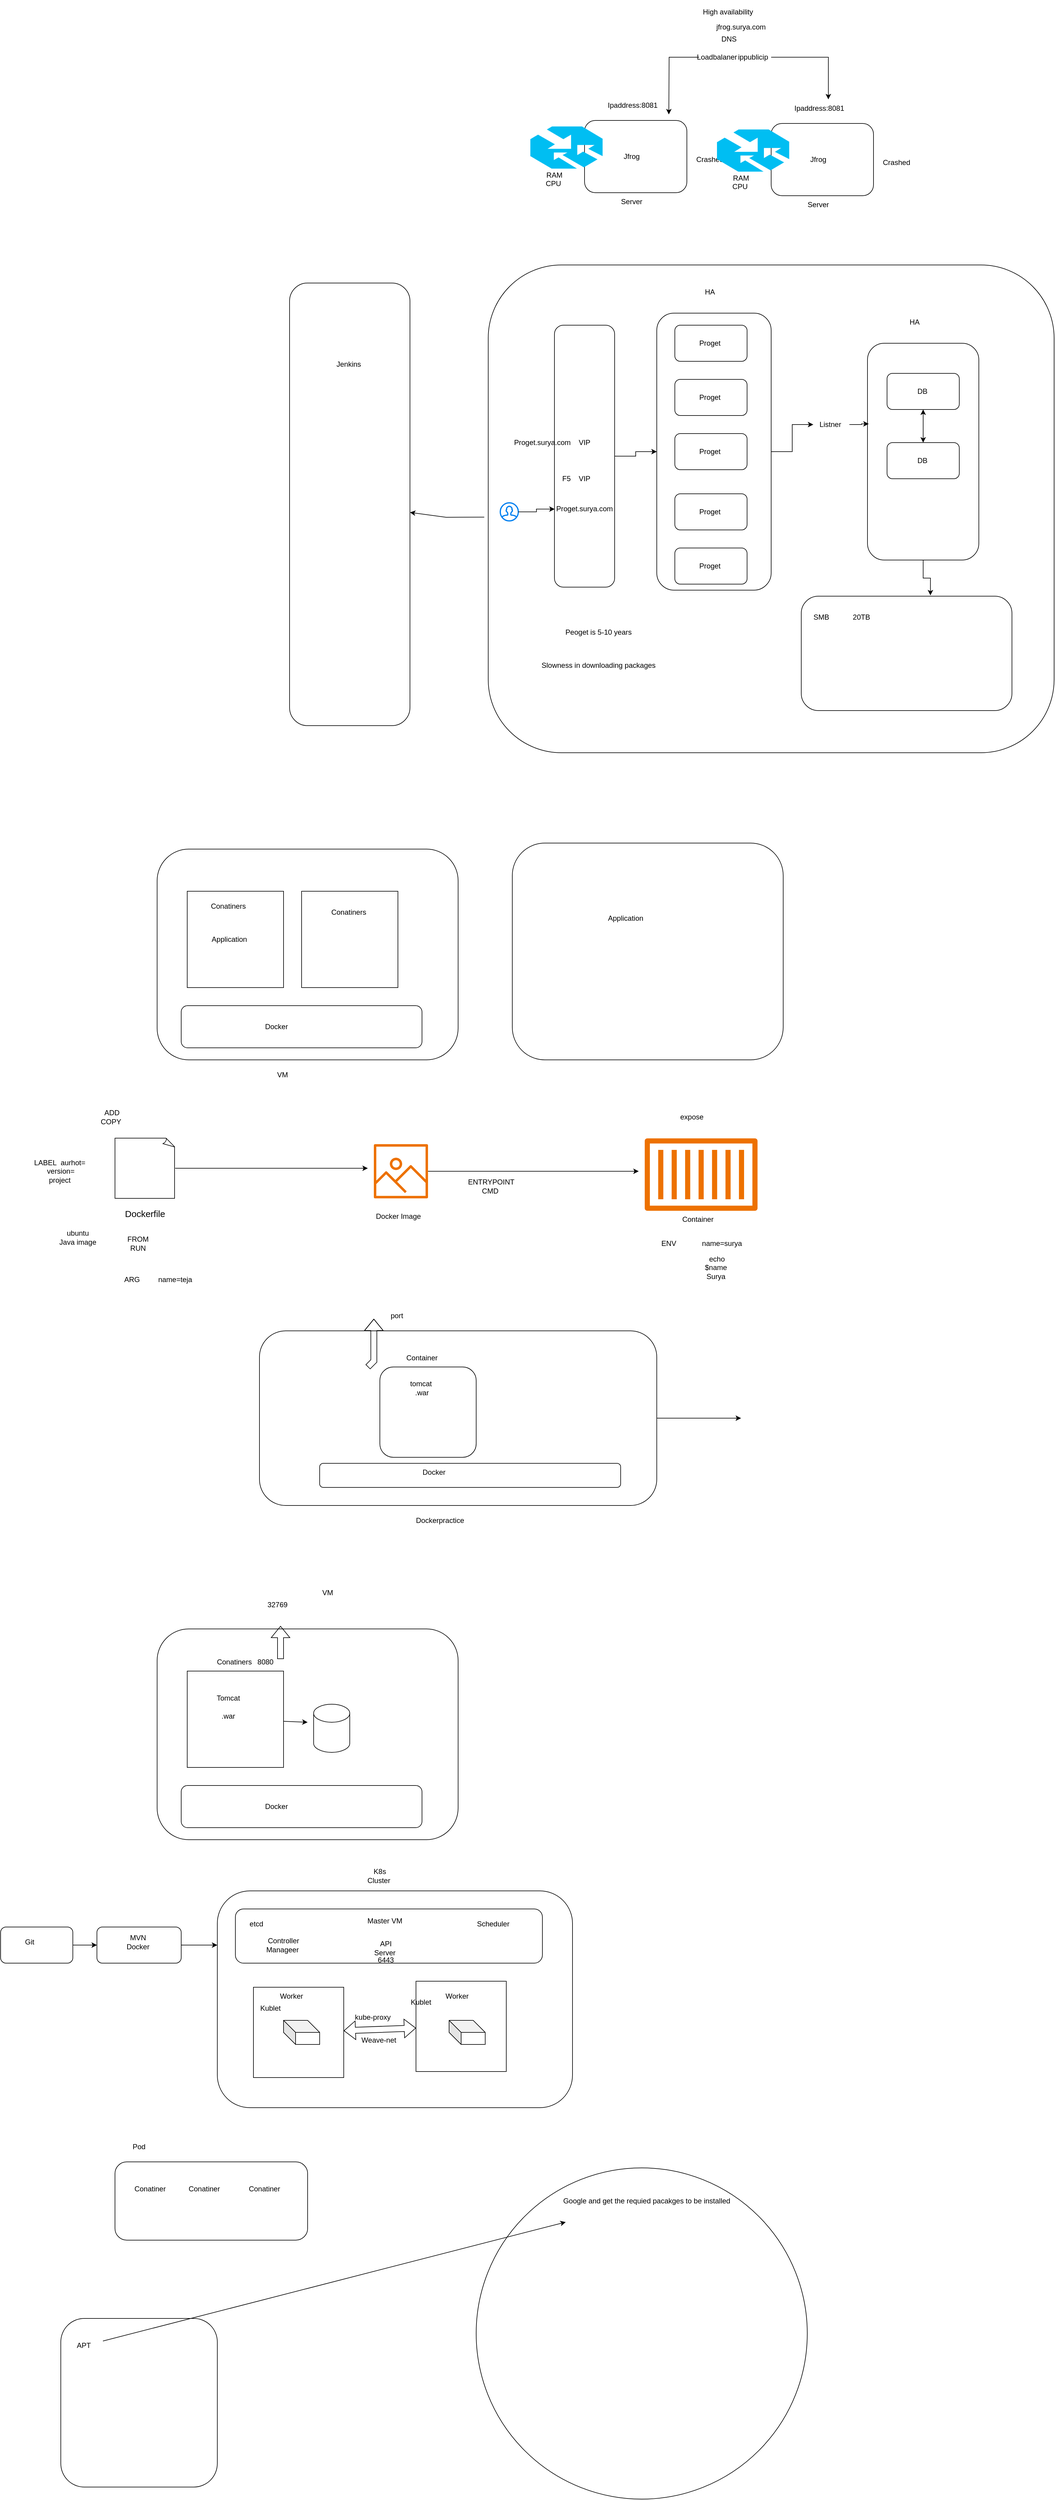 <mxfile version="24.5.2" type="device">
  <diagram name="Page-1" id="_yAdGxOI9ZKn5OwpSb9d">
    <mxGraphModel dx="2284" dy="900" grid="1" gridSize="10" guides="1" tooltips="1" connect="1" arrows="1" fold="1" page="1" pageScale="1" pageWidth="850" pageHeight="1100" math="0" shadow="0">
      <root>
        <mxCell id="0" />
        <mxCell id="1" parent="0" />
        <mxCell id="o8cPld0QiGwnag17MH1Z-75" value="" style="rounded=1;whiteSpace=wrap;html=1;" parent="1" vertex="1">
          <mxGeometry x="-10" y="450" width="940" height="810" as="geometry" />
        </mxCell>
        <mxCell id="o8cPld0QiGwnag17MH1Z-58" value="" style="rounded=1;whiteSpace=wrap;html=1;" parent="1" vertex="1">
          <mxGeometry x="620" y="580" width="185" height="360" as="geometry" />
        </mxCell>
        <mxCell id="o8cPld0QiGwnag17MH1Z-65" style="edgeStyle=orthogonalEdgeStyle;rounded=0;orthogonalLoop=1;jettySize=auto;html=1;" parent="1" source="o8cPld0QiGwnag17MH1Z-54" target="o8cPld0QiGwnag17MH1Z-64" edge="1">
          <mxGeometry relative="1" as="geometry" />
        </mxCell>
        <mxCell id="o8cPld0QiGwnag17MH1Z-54" value="" style="rounded=1;whiteSpace=wrap;html=1;" parent="1" vertex="1">
          <mxGeometry x="270" y="530" width="190" height="460" as="geometry" />
        </mxCell>
        <mxCell id="o8cPld0QiGwnag17MH1Z-1" value="" style="rounded=1;whiteSpace=wrap;html=1;" parent="1" vertex="1">
          <mxGeometry x="150" y="210" width="170" height="120" as="geometry" />
        </mxCell>
        <mxCell id="o8cPld0QiGwnag17MH1Z-2" value="Server&amp;nbsp;" style="text;html=1;align=center;verticalAlign=middle;whiteSpace=wrap;rounded=0;" parent="1" vertex="1">
          <mxGeometry x="200" y="330" width="60" height="30" as="geometry" />
        </mxCell>
        <mxCell id="o8cPld0QiGwnag17MH1Z-3" value="Jfrog&amp;nbsp;" style="text;html=1;align=center;verticalAlign=middle;whiteSpace=wrap;rounded=0;" parent="1" vertex="1">
          <mxGeometry x="200" y="265" width="60" height="10" as="geometry" />
        </mxCell>
        <mxCell id="o8cPld0QiGwnag17MH1Z-4" value="Ipaddress:8081" style="text;html=1;align=center;verticalAlign=middle;whiteSpace=wrap;rounded=0;" parent="1" vertex="1">
          <mxGeometry x="200" y="170" width="60" height="30" as="geometry" />
        </mxCell>
        <mxCell id="o8cPld0QiGwnag17MH1Z-7" value="" style="verticalLabelPosition=bottom;html=1;verticalAlign=top;align=center;strokeColor=none;fillColor=#00BEF2;shape=mxgraph.azure.traffic_manager;pointerEvents=1;" parent="1" vertex="1">
          <mxGeometry x="60" y="220" width="120" height="70" as="geometry" />
        </mxCell>
        <mxCell id="o8cPld0QiGwnag17MH1Z-9" value="RAM&lt;br&gt;CPU&amp;nbsp;&lt;div&gt;&lt;br/&gt;&lt;/div&gt;" style="text;html=1;align=center;verticalAlign=middle;whiteSpace=wrap;rounded=0;" parent="1" vertex="1">
          <mxGeometry x="70" y="300" width="60" height="30" as="geometry" />
        </mxCell>
        <mxCell id="o8cPld0QiGwnag17MH1Z-10" value="Crashed&amp;nbsp;" style="text;html=1;align=center;verticalAlign=middle;whiteSpace=wrap;rounded=0;" parent="1" vertex="1">
          <mxGeometry x="330" y="260" width="60" height="30" as="geometry" />
        </mxCell>
        <mxCell id="o8cPld0QiGwnag17MH1Z-11" value="High availability&amp;nbsp;" style="text;html=1;align=center;verticalAlign=middle;whiteSpace=wrap;rounded=0;" parent="1" vertex="1">
          <mxGeometry x="290" y="10" width="200" height="40" as="geometry" />
        </mxCell>
        <mxCell id="o8cPld0QiGwnag17MH1Z-12" value="" style="rounded=1;whiteSpace=wrap;html=1;" parent="1" vertex="1">
          <mxGeometry x="460" y="215" width="170" height="120" as="geometry" />
        </mxCell>
        <mxCell id="o8cPld0QiGwnag17MH1Z-13" value="Server&amp;nbsp;" style="text;html=1;align=center;verticalAlign=middle;whiteSpace=wrap;rounded=0;" parent="1" vertex="1">
          <mxGeometry x="510" y="335" width="60" height="30" as="geometry" />
        </mxCell>
        <mxCell id="o8cPld0QiGwnag17MH1Z-14" value="Jfrog&amp;nbsp;" style="text;html=1;align=center;verticalAlign=middle;whiteSpace=wrap;rounded=0;" parent="1" vertex="1">
          <mxGeometry x="510" y="270" width="60" height="10" as="geometry" />
        </mxCell>
        <mxCell id="o8cPld0QiGwnag17MH1Z-15" value="Ipaddress:8081" style="text;html=1;align=center;verticalAlign=middle;whiteSpace=wrap;rounded=0;" parent="1" vertex="1">
          <mxGeometry x="510" y="175" width="60" height="30" as="geometry" />
        </mxCell>
        <mxCell id="o8cPld0QiGwnag17MH1Z-16" value="" style="verticalLabelPosition=bottom;html=1;verticalAlign=top;align=center;strokeColor=none;fillColor=#00BEF2;shape=mxgraph.azure.traffic_manager;pointerEvents=1;" parent="1" vertex="1">
          <mxGeometry x="370" y="225" width="120" height="70" as="geometry" />
        </mxCell>
        <mxCell id="o8cPld0QiGwnag17MH1Z-17" value="RAM&lt;br&gt;CPU&amp;nbsp;&lt;div&gt;&lt;br/&gt;&lt;/div&gt;" style="text;html=1;align=center;verticalAlign=middle;whiteSpace=wrap;rounded=0;" parent="1" vertex="1">
          <mxGeometry x="380" y="305" width="60" height="30" as="geometry" />
        </mxCell>
        <mxCell id="o8cPld0QiGwnag17MH1Z-18" value="Crashed&amp;nbsp;" style="text;html=1;align=center;verticalAlign=middle;whiteSpace=wrap;rounded=0;" parent="1" vertex="1">
          <mxGeometry x="640" y="265" width="60" height="30" as="geometry" />
        </mxCell>
        <mxCell id="o8cPld0QiGwnag17MH1Z-28" style="edgeStyle=orthogonalEdgeStyle;rounded=0;orthogonalLoop=1;jettySize=auto;html=1;" parent="1" source="o8cPld0QiGwnag17MH1Z-26" edge="1">
          <mxGeometry relative="1" as="geometry">
            <mxPoint x="290" y="200" as="targetPoint" />
          </mxGeometry>
        </mxCell>
        <mxCell id="o8cPld0QiGwnag17MH1Z-26" value="Loadbalaner" style="text;html=1;align=center;verticalAlign=middle;whiteSpace=wrap;rounded=0;" parent="1" vertex="1">
          <mxGeometry x="340" y="90" width="60" height="30" as="geometry" />
        </mxCell>
        <mxCell id="o8cPld0QiGwnag17MH1Z-29" style="edgeStyle=orthogonalEdgeStyle;rounded=0;orthogonalLoop=1;jettySize=auto;html=1;entryX=0.75;entryY=0;entryDx=0;entryDy=0;" parent="1" source="o8cPld0QiGwnag17MH1Z-27" target="o8cPld0QiGwnag17MH1Z-15" edge="1">
          <mxGeometry relative="1" as="geometry" />
        </mxCell>
        <mxCell id="o8cPld0QiGwnag17MH1Z-27" value="ippublicip" style="text;html=1;align=center;verticalAlign=middle;whiteSpace=wrap;rounded=0;" parent="1" vertex="1">
          <mxGeometry x="400" y="90" width="60" height="30" as="geometry" />
        </mxCell>
        <mxCell id="o8cPld0QiGwnag17MH1Z-31" value="DNS" style="text;html=1;align=center;verticalAlign=middle;whiteSpace=wrap;rounded=0;" parent="1" vertex="1">
          <mxGeometry x="360" y="60" width="60" height="30" as="geometry" />
        </mxCell>
        <mxCell id="o8cPld0QiGwnag17MH1Z-32" value="jfrog.surya.com" style="text;html=1;align=center;verticalAlign=middle;whiteSpace=wrap;rounded=0;" parent="1" vertex="1">
          <mxGeometry x="380" y="40" width="60" height="30" as="geometry" />
        </mxCell>
        <mxCell id="o8cPld0QiGwnag17MH1Z-33" value="" style="rounded=1;whiteSpace=wrap;html=1;" parent="1" vertex="1">
          <mxGeometry x="300" y="550" width="120" height="60" as="geometry" />
        </mxCell>
        <mxCell id="o8cPld0QiGwnag17MH1Z-34" value="Proget&amp;nbsp;" style="text;html=1;align=center;verticalAlign=middle;whiteSpace=wrap;rounded=0;" parent="1" vertex="1">
          <mxGeometry x="330" y="565" width="60" height="30" as="geometry" />
        </mxCell>
        <mxCell id="o8cPld0QiGwnag17MH1Z-35" value="" style="rounded=1;whiteSpace=wrap;html=1;" parent="1" vertex="1">
          <mxGeometry x="652.5" y="745" width="120" height="60" as="geometry" />
        </mxCell>
        <mxCell id="o8cPld0QiGwnag17MH1Z-36" value="DB&amp;nbsp;" style="text;html=1;align=center;verticalAlign=middle;whiteSpace=wrap;rounded=0;" parent="1" vertex="1">
          <mxGeometry x="682.5" y="760" width="60" height="30" as="geometry" />
        </mxCell>
        <mxCell id="o8cPld0QiGwnag17MH1Z-37" value="" style="rounded=1;whiteSpace=wrap;html=1;" parent="1" vertex="1">
          <mxGeometry x="300" y="640" width="120" height="60" as="geometry" />
        </mxCell>
        <mxCell id="o8cPld0QiGwnag17MH1Z-38" value="Proget&amp;nbsp;" style="text;html=1;align=center;verticalAlign=middle;whiteSpace=wrap;rounded=0;" parent="1" vertex="1">
          <mxGeometry x="330" y="655" width="60" height="30" as="geometry" />
        </mxCell>
        <mxCell id="o8cPld0QiGwnag17MH1Z-39" value="" style="rounded=1;whiteSpace=wrap;html=1;" parent="1" vertex="1">
          <mxGeometry x="300" y="730" width="120" height="60" as="geometry" />
        </mxCell>
        <mxCell id="o8cPld0QiGwnag17MH1Z-40" value="Proget&amp;nbsp;" style="text;html=1;align=center;verticalAlign=middle;whiteSpace=wrap;rounded=0;" parent="1" vertex="1">
          <mxGeometry x="330" y="745" width="60" height="30" as="geometry" />
        </mxCell>
        <mxCell id="o8cPld0QiGwnag17MH1Z-41" value="" style="rounded=1;whiteSpace=wrap;html=1;" parent="1" vertex="1">
          <mxGeometry x="300" y="830" width="120" height="60" as="geometry" />
        </mxCell>
        <mxCell id="o8cPld0QiGwnag17MH1Z-42" value="Proget&amp;nbsp;" style="text;html=1;align=center;verticalAlign=middle;whiteSpace=wrap;rounded=0;" parent="1" vertex="1">
          <mxGeometry x="330" y="845" width="60" height="30" as="geometry" />
        </mxCell>
        <mxCell id="o8cPld0QiGwnag17MH1Z-43" value="" style="rounded=1;whiteSpace=wrap;html=1;" parent="1" vertex="1">
          <mxGeometry x="300" y="920" width="120" height="60" as="geometry" />
        </mxCell>
        <mxCell id="o8cPld0QiGwnag17MH1Z-44" value="Proget&amp;nbsp;" style="text;html=1;align=center;verticalAlign=middle;whiteSpace=wrap;rounded=0;" parent="1" vertex="1">
          <mxGeometry x="330" y="935" width="60" height="30" as="geometry" />
        </mxCell>
        <mxCell id="o8cPld0QiGwnag17MH1Z-55" style="edgeStyle=orthogonalEdgeStyle;rounded=0;orthogonalLoop=1;jettySize=auto;html=1;entryX=0;entryY=0.5;entryDx=0;entryDy=0;" parent="1" source="o8cPld0QiGwnag17MH1Z-46" target="o8cPld0QiGwnag17MH1Z-54" edge="1">
          <mxGeometry relative="1" as="geometry" />
        </mxCell>
        <mxCell id="o8cPld0QiGwnag17MH1Z-46" value="" style="rounded=1;whiteSpace=wrap;html=1;" parent="1" vertex="1">
          <mxGeometry x="100" y="550" width="100" height="435" as="geometry" />
        </mxCell>
        <mxCell id="o8cPld0QiGwnag17MH1Z-47" value="F5" style="text;html=1;align=center;verticalAlign=middle;whiteSpace=wrap;rounded=0;" parent="1" vertex="1">
          <mxGeometry x="90" y="790" width="60" height="30" as="geometry" />
        </mxCell>
        <mxCell id="o8cPld0QiGwnag17MH1Z-48" value="VIP" style="text;html=1;align=center;verticalAlign=middle;whiteSpace=wrap;rounded=0;" parent="1" vertex="1">
          <mxGeometry x="120" y="790" width="60" height="30" as="geometry" />
        </mxCell>
        <mxCell id="o8cPld0QiGwnag17MH1Z-49" value="Proget.surya.com" style="text;html=1;align=center;verticalAlign=middle;whiteSpace=wrap;rounded=0;" parent="1" vertex="1">
          <mxGeometry x="120" y="840" width="60" height="30" as="geometry" />
        </mxCell>
        <mxCell id="o8cPld0QiGwnag17MH1Z-50" value="" style="html=1;verticalLabelPosition=bottom;align=center;labelBackgroundColor=#ffffff;verticalAlign=top;strokeWidth=2;strokeColor=#0080F0;shadow=0;dashed=0;shape=mxgraph.ios7.icons.user;" parent="1" vertex="1">
          <mxGeometry x="10" y="845" width="30" height="30" as="geometry" />
        </mxCell>
        <mxCell id="o8cPld0QiGwnag17MH1Z-51" style="edgeStyle=orthogonalEdgeStyle;rounded=0;orthogonalLoop=1;jettySize=auto;html=1;entryX=0.004;entryY=0.702;entryDx=0;entryDy=0;entryPerimeter=0;" parent="1" source="o8cPld0QiGwnag17MH1Z-50" target="o8cPld0QiGwnag17MH1Z-46" edge="1">
          <mxGeometry relative="1" as="geometry" />
        </mxCell>
        <mxCell id="o8cPld0QiGwnag17MH1Z-57" value="HA&amp;nbsp;" style="text;html=1;align=center;verticalAlign=middle;whiteSpace=wrap;rounded=0;" parent="1" vertex="1">
          <mxGeometry x="330" y="480" width="60" height="30" as="geometry" />
        </mxCell>
        <mxCell id="o8cPld0QiGwnag17MH1Z-61" value="" style="rounded=1;whiteSpace=wrap;html=1;" parent="1" vertex="1">
          <mxGeometry x="652.5" y="630" width="120" height="60" as="geometry" />
        </mxCell>
        <mxCell id="o8cPld0QiGwnag17MH1Z-62" value="DB&amp;nbsp;" style="text;html=1;align=center;verticalAlign=middle;whiteSpace=wrap;rounded=0;" parent="1" vertex="1">
          <mxGeometry x="682.5" y="645" width="60" height="30" as="geometry" />
        </mxCell>
        <mxCell id="o8cPld0QiGwnag17MH1Z-64" value="Listner&amp;nbsp;" style="text;html=1;align=center;verticalAlign=middle;whiteSpace=wrap;rounded=0;" parent="1" vertex="1">
          <mxGeometry x="530" y="700" width="60" height="30" as="geometry" />
        </mxCell>
        <mxCell id="o8cPld0QiGwnag17MH1Z-66" style="edgeStyle=orthogonalEdgeStyle;rounded=0;orthogonalLoop=1;jettySize=auto;html=1;entryX=0.011;entryY=0.372;entryDx=0;entryDy=0;entryPerimeter=0;" parent="1" source="o8cPld0QiGwnag17MH1Z-64" target="o8cPld0QiGwnag17MH1Z-58" edge="1">
          <mxGeometry relative="1" as="geometry" />
        </mxCell>
        <mxCell id="o8cPld0QiGwnag17MH1Z-67" value="" style="endArrow=classic;startArrow=classic;html=1;rounded=0;exitX=0.5;exitY=0;exitDx=0;exitDy=0;" parent="1" source="o8cPld0QiGwnag17MH1Z-35" target="o8cPld0QiGwnag17MH1Z-61" edge="1">
          <mxGeometry width="50" height="50" relative="1" as="geometry">
            <mxPoint x="692.5" y="740" as="sourcePoint" />
            <mxPoint x="742.5" y="690" as="targetPoint" />
          </mxGeometry>
        </mxCell>
        <mxCell id="o8cPld0QiGwnag17MH1Z-68" value="HA&amp;nbsp;" style="text;html=1;align=center;verticalAlign=middle;whiteSpace=wrap;rounded=0;" parent="1" vertex="1">
          <mxGeometry x="670" y="530" width="60" height="30" as="geometry" />
        </mxCell>
        <mxCell id="o8cPld0QiGwnag17MH1Z-69" value="" style="rounded=1;whiteSpace=wrap;html=1;" parent="1" vertex="1">
          <mxGeometry x="510" y="1000" width="350" height="190" as="geometry" />
        </mxCell>
        <mxCell id="o8cPld0QiGwnag17MH1Z-70" value="SMB&amp;nbsp;" style="text;html=1;align=center;verticalAlign=middle;whiteSpace=wrap;rounded=0;" parent="1" vertex="1">
          <mxGeometry x="515" y="1020" width="60" height="30" as="geometry" />
        </mxCell>
        <mxCell id="o8cPld0QiGwnag17MH1Z-71" style="edgeStyle=orthogonalEdgeStyle;rounded=0;orthogonalLoop=1;jettySize=auto;html=1;entryX=0.613;entryY=-0.007;entryDx=0;entryDy=0;entryPerimeter=0;" parent="1" source="o8cPld0QiGwnag17MH1Z-58" target="o8cPld0QiGwnag17MH1Z-69" edge="1">
          <mxGeometry relative="1" as="geometry" />
        </mxCell>
        <mxCell id="o8cPld0QiGwnag17MH1Z-72" value="20TB" style="text;html=1;align=center;verticalAlign=middle;whiteSpace=wrap;rounded=0;" parent="1" vertex="1">
          <mxGeometry x="580" y="1020" width="60" height="30" as="geometry" />
        </mxCell>
        <mxCell id="o8cPld0QiGwnag17MH1Z-73" value="Peoget is 5-10 years&amp;nbsp;" style="text;html=1;align=center;verticalAlign=middle;whiteSpace=wrap;rounded=0;" parent="1" vertex="1">
          <mxGeometry x="30" y="1020" width="290" height="80" as="geometry" />
        </mxCell>
        <mxCell id="o8cPld0QiGwnag17MH1Z-74" value="Slowness in downloading packages&amp;nbsp;" style="text;html=1;align=center;verticalAlign=middle;whiteSpace=wrap;rounded=0;" parent="1" vertex="1">
          <mxGeometry x="40" y="1090" width="270" height="50" as="geometry" />
        </mxCell>
        <mxCell id="o8cPld0QiGwnag17MH1Z-76" value="" style="rounded=1;whiteSpace=wrap;html=1;" parent="1" vertex="1">
          <mxGeometry x="-340" y="480" width="200" height="735" as="geometry" />
        </mxCell>
        <mxCell id="o8cPld0QiGwnag17MH1Z-77" value="Jenkins&amp;nbsp;" style="text;html=1;align=center;verticalAlign=middle;whiteSpace=wrap;rounded=0;" parent="1" vertex="1">
          <mxGeometry x="-270" y="600" width="60" height="30" as="geometry" />
        </mxCell>
        <mxCell id="o8cPld0QiGwnag17MH1Z-78" value="" style="endArrow=classic;html=1;rounded=0;exitX=-0.007;exitY=0.517;exitDx=0;exitDy=0;exitPerimeter=0;" parent="1" source="o8cPld0QiGwnag17MH1Z-75" target="o8cPld0QiGwnag17MH1Z-76" edge="1">
          <mxGeometry width="50" height="50" relative="1" as="geometry">
            <mxPoint x="380" y="890" as="sourcePoint" />
            <mxPoint x="430" y="840" as="targetPoint" />
            <Array as="points">
              <mxPoint x="-80" y="869" />
            </Array>
          </mxGeometry>
        </mxCell>
        <mxCell id="o8cPld0QiGwnag17MH1Z-79" value="VIP" style="text;html=1;align=center;verticalAlign=middle;whiteSpace=wrap;rounded=0;" parent="1" vertex="1">
          <mxGeometry x="120" y="730" width="60" height="30" as="geometry" />
        </mxCell>
        <mxCell id="o8cPld0QiGwnag17MH1Z-80" value="Proget.surya.com" style="text;html=1;align=center;verticalAlign=middle;whiteSpace=wrap;rounded=0;" parent="1" vertex="1">
          <mxGeometry x="50" y="730" width="60" height="30" as="geometry" />
        </mxCell>
        <mxCell id="Mz2o_tIRomysvnrf8cTj-1" value="" style="rounded=1;whiteSpace=wrap;html=1;" parent="1" vertex="1">
          <mxGeometry x="-560" y="1420" width="500" height="350" as="geometry" />
        </mxCell>
        <mxCell id="Mz2o_tIRomysvnrf8cTj-2" value="" style="rounded=1;whiteSpace=wrap;html=1;" parent="1" vertex="1">
          <mxGeometry x="-520" y="1680" width="400" height="70" as="geometry" />
        </mxCell>
        <mxCell id="Mz2o_tIRomysvnrf8cTj-3" value="Docker&amp;nbsp;" style="text;html=1;align=center;verticalAlign=middle;whiteSpace=wrap;rounded=0;" parent="1" vertex="1">
          <mxGeometry x="-390" y="1700" width="60" height="30" as="geometry" />
        </mxCell>
        <mxCell id="Mz2o_tIRomysvnrf8cTj-4" value="VM&amp;nbsp;" style="text;html=1;align=center;verticalAlign=middle;whiteSpace=wrap;rounded=0;" parent="1" vertex="1">
          <mxGeometry x="-380" y="1780" width="60" height="30" as="geometry" />
        </mxCell>
        <mxCell id="Mz2o_tIRomysvnrf8cTj-5" value="" style="whiteSpace=wrap;html=1;aspect=fixed;" parent="1" vertex="1">
          <mxGeometry x="-510" y="1490" width="160" height="160" as="geometry" />
        </mxCell>
        <mxCell id="Mz2o_tIRomysvnrf8cTj-6" value="" style="whiteSpace=wrap;html=1;aspect=fixed;" parent="1" vertex="1">
          <mxGeometry x="-320" y="1490" width="160" height="160" as="geometry" />
        </mxCell>
        <mxCell id="Mz2o_tIRomysvnrf8cTj-7" value="Conatiners&amp;nbsp;" style="text;html=1;align=center;verticalAlign=middle;whiteSpace=wrap;rounded=0;" parent="1" vertex="1">
          <mxGeometry x="-470" y="1500" width="60" height="30" as="geometry" />
        </mxCell>
        <mxCell id="Mz2o_tIRomysvnrf8cTj-8" value="Conatiners&amp;nbsp;" style="text;html=1;align=center;verticalAlign=middle;whiteSpace=wrap;rounded=0;" parent="1" vertex="1">
          <mxGeometry x="-270" y="1510" width="60" height="30" as="geometry" />
        </mxCell>
        <mxCell id="Mz2o_tIRomysvnrf8cTj-9" value="" style="rounded=1;whiteSpace=wrap;html=1;" parent="1" vertex="1">
          <mxGeometry x="30" y="1410" width="450" height="360" as="geometry" />
        </mxCell>
        <mxCell id="Mz2o_tIRomysvnrf8cTj-10" value="Application&amp;nbsp;" style="text;html=1;align=center;verticalAlign=middle;whiteSpace=wrap;rounded=0;" parent="1" vertex="1">
          <mxGeometry x="190" y="1520" width="60" height="30" as="geometry" />
        </mxCell>
        <mxCell id="Mz2o_tIRomysvnrf8cTj-11" value="Application" style="text;html=1;align=center;verticalAlign=middle;whiteSpace=wrap;rounded=0;" parent="1" vertex="1">
          <mxGeometry x="-470" y="1555" width="60" height="30" as="geometry" />
        </mxCell>
        <mxCell id="Mz2o_tIRomysvnrf8cTj-13" value="" style="sketch=0;outlineConnect=0;fontColor=#232F3E;gradientColor=none;fillColor=#ED7100;strokeColor=none;dashed=0;verticalLabelPosition=bottom;verticalAlign=top;align=center;html=1;fontSize=12;fontStyle=0;aspect=fixed;pointerEvents=1;shape=mxgraph.aws4.container_1;" parent="1" vertex="1">
          <mxGeometry x="250" y="1900" width="187.36" height="121" as="geometry" />
        </mxCell>
        <mxCell id="Mz2o_tIRomysvnrf8cTj-19" style="edgeStyle=orthogonalEdgeStyle;rounded=0;orthogonalLoop=1;jettySize=auto;html=1;" parent="1" source="Mz2o_tIRomysvnrf8cTj-15" edge="1">
          <mxGeometry relative="1" as="geometry">
            <mxPoint x="-210" y="1950" as="targetPoint" />
          </mxGeometry>
        </mxCell>
        <mxCell id="Mz2o_tIRomysvnrf8cTj-15" value="" style="whiteSpace=wrap;html=1;shape=mxgraph.basic.document" parent="1" vertex="1">
          <mxGeometry x="-630" y="1900" width="100" height="100" as="geometry" />
        </mxCell>
        <mxCell id="Mz2o_tIRomysvnrf8cTj-16" value="&lt;font style=&quot;font-size: 15px;&quot;&gt;Dockerfile&lt;/font&gt;" style="text;html=1;align=center;verticalAlign=middle;whiteSpace=wrap;rounded=0;" parent="1" vertex="1">
          <mxGeometry x="-610" y="2010" width="60" height="30" as="geometry" />
        </mxCell>
        <mxCell id="Mz2o_tIRomysvnrf8cTj-17" value="Container&amp;nbsp;" style="text;html=1;align=center;verticalAlign=middle;whiteSpace=wrap;rounded=0;" parent="1" vertex="1">
          <mxGeometry x="310" y="2020" width="60" height="30" as="geometry" />
        </mxCell>
        <mxCell id="Mz2o_tIRomysvnrf8cTj-20" style="edgeStyle=orthogonalEdgeStyle;rounded=0;orthogonalLoop=1;jettySize=auto;html=1;" parent="1" source="Mz2o_tIRomysvnrf8cTj-18" edge="1">
          <mxGeometry relative="1" as="geometry">
            <mxPoint x="240" y="1955" as="targetPoint" />
          </mxGeometry>
        </mxCell>
        <mxCell id="Mz2o_tIRomysvnrf8cTj-18" value="" style="sketch=0;outlineConnect=0;fontColor=#232F3E;gradientColor=none;fillColor=#ED7100;strokeColor=none;dashed=0;verticalLabelPosition=bottom;verticalAlign=top;align=center;html=1;fontSize=12;fontStyle=0;aspect=fixed;pointerEvents=1;shape=mxgraph.aws4.container_registry_image;" parent="1" vertex="1">
          <mxGeometry x="-200" y="1910" width="90" height="90" as="geometry" />
        </mxCell>
        <mxCell id="Mz2o_tIRomysvnrf8cTj-21" value="Docker Image&amp;nbsp;" style="text;html=1;align=center;verticalAlign=middle;whiteSpace=wrap;rounded=0;" parent="1" vertex="1">
          <mxGeometry x="-240" y="2010" width="165" height="40" as="geometry" />
        </mxCell>
        <mxCell id="8guPvn3R2oZE80Hqtptw-2" value="" style="rounded=1;whiteSpace=wrap;html=1;" parent="1" vertex="1">
          <mxGeometry x="-560" y="2715" width="500" height="350" as="geometry" />
        </mxCell>
        <mxCell id="8guPvn3R2oZE80Hqtptw-3" value="" style="rounded=1;whiteSpace=wrap;html=1;" parent="1" vertex="1">
          <mxGeometry x="-520" y="2975" width="400" height="70" as="geometry" />
        </mxCell>
        <mxCell id="8guPvn3R2oZE80Hqtptw-4" value="Docker&amp;nbsp;" style="text;html=1;align=center;verticalAlign=middle;whiteSpace=wrap;rounded=0;" parent="1" vertex="1">
          <mxGeometry x="-390" y="2995" width="60" height="30" as="geometry" />
        </mxCell>
        <mxCell id="8guPvn3R2oZE80Hqtptw-5" value="" style="whiteSpace=wrap;html=1;aspect=fixed;" parent="1" vertex="1">
          <mxGeometry x="-510" y="2785" width="160" height="160" as="geometry" />
        </mxCell>
        <mxCell id="8guPvn3R2oZE80Hqtptw-7" value="Conatiners&amp;nbsp;" style="text;html=1;align=center;verticalAlign=middle;whiteSpace=wrap;rounded=0;" parent="1" vertex="1">
          <mxGeometry x="-460" y="2755" width="60" height="30" as="geometry" />
        </mxCell>
        <mxCell id="8guPvn3R2oZE80Hqtptw-9" value="Tomcat&amp;nbsp;" style="text;html=1;align=center;verticalAlign=middle;whiteSpace=wrap;rounded=0;" parent="1" vertex="1">
          <mxGeometry x="-470" y="2815" width="60" height="30" as="geometry" />
        </mxCell>
        <mxCell id="8guPvn3R2oZE80Hqtptw-11" value=".war&amp;nbsp;" style="text;html=1;align=center;verticalAlign=middle;whiteSpace=wrap;rounded=0;" parent="1" vertex="1">
          <mxGeometry x="-470" y="2845" width="60" height="30" as="geometry" />
        </mxCell>
        <mxCell id="8guPvn3R2oZE80Hqtptw-12" value="8080" style="text;html=1;align=center;verticalAlign=middle;whiteSpace=wrap;rounded=0;" parent="1" vertex="1">
          <mxGeometry x="-410" y="2755" width="60" height="30" as="geometry" />
        </mxCell>
        <mxCell id="8guPvn3R2oZE80Hqtptw-13" value="" style="shape=flexArrow;endArrow=classic;html=1;rounded=0;" parent="1" edge="1">
          <mxGeometry width="50" height="50" relative="1" as="geometry">
            <mxPoint x="-355" y="2765" as="sourcePoint" />
            <mxPoint x="-355" y="2710" as="targetPoint" />
          </mxGeometry>
        </mxCell>
        <mxCell id="8guPvn3R2oZE80Hqtptw-16" value="VM&amp;nbsp;" style="text;html=1;align=center;verticalAlign=middle;whiteSpace=wrap;rounded=0;" parent="1" vertex="1">
          <mxGeometry x="-305" y="2640" width="60" height="30" as="geometry" />
        </mxCell>
        <mxCell id="8guPvn3R2oZE80Hqtptw-17" value="FROM&amp;nbsp;&lt;br&gt;RUN&amp;nbsp;" style="text;html=1;align=center;verticalAlign=middle;whiteSpace=wrap;rounded=0;" parent="1" vertex="1">
          <mxGeometry x="-620" y="2060" width="60" height="30" as="geometry" />
        </mxCell>
        <mxCell id="8guPvn3R2oZE80Hqtptw-18" value="ubuntu&amp;nbsp;&lt;br&gt;Java image&amp;nbsp;" style="text;html=1;align=center;verticalAlign=middle;whiteSpace=wrap;rounded=0;" parent="1" vertex="1">
          <mxGeometry x="-750" y="2040" width="120" height="50" as="geometry" />
        </mxCell>
        <mxCell id="8guPvn3R2oZE80Hqtptw-19" value="ENTRYPOINT &lt;br&gt;CMD&amp;nbsp;" style="text;html=1;align=center;verticalAlign=middle;whiteSpace=wrap;rounded=0;" parent="1" vertex="1">
          <mxGeometry x="-70" y="1950" width="130" height="60" as="geometry" />
        </mxCell>
        <mxCell id="8guPvn3R2oZE80Hqtptw-20" value="ADD&lt;br&gt;COPY&amp;nbsp;" style="text;html=1;align=center;verticalAlign=middle;whiteSpace=wrap;rounded=0;" parent="1" vertex="1">
          <mxGeometry x="-680" y="1840" width="90" height="50" as="geometry" />
        </mxCell>
        <mxCell id="8guPvn3R2oZE80Hqtptw-21" value="expose&amp;nbsp;" style="text;html=1;align=center;verticalAlign=middle;whiteSpace=wrap;rounded=0;" parent="1" vertex="1">
          <mxGeometry x="300" y="1850" width="60" height="30" as="geometry" />
        </mxCell>
        <mxCell id="8guPvn3R2oZE80Hqtptw-22" value="LABEL&amp;nbsp; aurhot=&amp;nbsp;&lt;div&gt;version=&lt;/div&gt;&lt;div&gt;project&amp;nbsp;&lt;/div&gt;" style="text;html=1;align=center;verticalAlign=middle;whiteSpace=wrap;rounded=0;" parent="1" vertex="1">
          <mxGeometry x="-820" y="1915" width="200" height="80" as="geometry" />
        </mxCell>
        <mxCell id="8guPvn3R2oZE80Hqtptw-23" value="ARG&amp;nbsp;" style="text;html=1;align=center;verticalAlign=middle;whiteSpace=wrap;rounded=0;" parent="1" vertex="1">
          <mxGeometry x="-630" y="2120" width="60" height="30" as="geometry" />
        </mxCell>
        <mxCell id="8guPvn3R2oZE80Hqtptw-24" value="ENV" style="text;html=1;align=center;verticalAlign=middle;whiteSpace=wrap;rounded=0;" parent="1" vertex="1">
          <mxGeometry x="260" y="2060" width="60" height="30" as="geometry" />
        </mxCell>
        <mxCell id="8guPvn3R2oZE80Hqtptw-25" value="name=teja" style="text;html=1;align=center;verticalAlign=middle;whiteSpace=wrap;rounded=0;" parent="1" vertex="1">
          <mxGeometry x="-560" y="2120" width="60" height="30" as="geometry" />
        </mxCell>
        <mxCell id="8guPvn3R2oZE80Hqtptw-26" value="name=surya&amp;nbsp;" style="text;html=1;align=center;verticalAlign=middle;whiteSpace=wrap;rounded=0;" parent="1" vertex="1">
          <mxGeometry x="350" y="2060" width="60" height="30" as="geometry" />
        </mxCell>
        <mxCell id="8guPvn3R2oZE80Hqtptw-27" value="echo $name&amp;nbsp;&lt;br&gt;Surya&amp;nbsp;" style="text;html=1;align=center;verticalAlign=middle;whiteSpace=wrap;rounded=0;" parent="1" vertex="1">
          <mxGeometry x="340" y="2100" width="60" height="30" as="geometry" />
        </mxCell>
        <mxCell id="pZz3TBSmaPxkINuV64Db-1" style="edgeStyle=orthogonalEdgeStyle;rounded=0;orthogonalLoop=1;jettySize=auto;html=1;" parent="1" source="8guPvn3R2oZE80Hqtptw-28" edge="1">
          <mxGeometry relative="1" as="geometry">
            <mxPoint x="410" y="2365" as="targetPoint" />
          </mxGeometry>
        </mxCell>
        <mxCell id="8guPvn3R2oZE80Hqtptw-28" value="" style="rounded=1;whiteSpace=wrap;html=1;" parent="1" vertex="1">
          <mxGeometry x="-390" y="2220" width="660" height="290" as="geometry" />
        </mxCell>
        <mxCell id="8guPvn3R2oZE80Hqtptw-29" value="Dockerpractice" style="text;html=1;align=center;verticalAlign=middle;whiteSpace=wrap;rounded=0;" parent="1" vertex="1">
          <mxGeometry x="-120" y="2520" width="60" height="30" as="geometry" />
        </mxCell>
        <mxCell id="8guPvn3R2oZE80Hqtptw-30" value="" style="rounded=1;whiteSpace=wrap;html=1;" parent="1" vertex="1">
          <mxGeometry x="-290" y="2440" width="500" height="40" as="geometry" />
        </mxCell>
        <mxCell id="8guPvn3R2oZE80Hqtptw-31" value="Docker" style="text;html=1;align=center;verticalAlign=middle;whiteSpace=wrap;rounded=0;" parent="1" vertex="1">
          <mxGeometry x="-130" y="2440" width="60" height="30" as="geometry" />
        </mxCell>
        <mxCell id="8guPvn3R2oZE80Hqtptw-32" value="" style="rounded=1;whiteSpace=wrap;html=1;" parent="1" vertex="1">
          <mxGeometry x="-190" y="2280" width="160" height="150" as="geometry" />
        </mxCell>
        <mxCell id="8guPvn3R2oZE80Hqtptw-33" value="Container" style="text;html=1;align=center;verticalAlign=middle;whiteSpace=wrap;rounded=0;" parent="1" vertex="1">
          <mxGeometry x="-150" y="2250" width="60" height="30" as="geometry" />
        </mxCell>
        <mxCell id="8guPvn3R2oZE80Hqtptw-34" value="tomcat&amp;nbsp;&lt;br&gt;.war" style="text;html=1;align=center;verticalAlign=middle;whiteSpace=wrap;rounded=0;" parent="1" vertex="1">
          <mxGeometry x="-150" y="2300" width="60" height="30" as="geometry" />
        </mxCell>
        <mxCell id="8guPvn3R2oZE80Hqtptw-37" value="" style="shape=flexArrow;endArrow=classic;html=1;rounded=0;" parent="1" edge="1">
          <mxGeometry width="50" height="50" relative="1" as="geometry">
            <mxPoint x="-210" y="2280" as="sourcePoint" />
            <mxPoint x="-200" y="2200" as="targetPoint" />
            <Array as="points">
              <mxPoint x="-200" y="2270" />
            </Array>
          </mxGeometry>
        </mxCell>
        <mxCell id="8guPvn3R2oZE80Hqtptw-38" value="port&amp;nbsp;" style="text;html=1;align=center;verticalAlign=middle;whiteSpace=wrap;rounded=0;" parent="1" vertex="1">
          <mxGeometry x="-190" y="2180" width="60" height="30" as="geometry" />
        </mxCell>
        <mxCell id="5dSfD-6rdvg-DJ3gG_yj-1" value="32769" style="text;html=1;align=center;verticalAlign=middle;whiteSpace=wrap;rounded=0;" parent="1" vertex="1">
          <mxGeometry x="-390" y="2660" width="60" height="30" as="geometry" />
        </mxCell>
        <mxCell id="5dSfD-6rdvg-DJ3gG_yj-2" value="" style="shape=cylinder3;whiteSpace=wrap;html=1;boundedLbl=1;backgroundOutline=1;size=15;" parent="1" vertex="1">
          <mxGeometry x="-300" y="2840" width="60" height="80" as="geometry" />
        </mxCell>
        <mxCell id="5dSfD-6rdvg-DJ3gG_yj-3" value="" style="endArrow=classic;html=1;rounded=0;" parent="1" source="8guPvn3R2oZE80Hqtptw-5" edge="1">
          <mxGeometry width="50" height="50" relative="1" as="geometry">
            <mxPoint x="-230" y="2940" as="sourcePoint" />
            <mxPoint x="-310" y="2870" as="targetPoint" />
          </mxGeometry>
        </mxCell>
        <mxCell id="5dSfD-6rdvg-DJ3gG_yj-7" style="edgeStyle=orthogonalEdgeStyle;rounded=0;orthogonalLoop=1;jettySize=auto;html=1;" parent="1" source="5dSfD-6rdvg-DJ3gG_yj-5" target="5dSfD-6rdvg-DJ3gG_yj-8" edge="1">
          <mxGeometry relative="1" as="geometry">
            <mxPoint x="-600" y="3240" as="targetPoint" />
          </mxGeometry>
        </mxCell>
        <mxCell id="5dSfD-6rdvg-DJ3gG_yj-5" value="" style="rounded=1;whiteSpace=wrap;html=1;" parent="1" vertex="1">
          <mxGeometry x="-820" y="3210" width="120" height="60" as="geometry" />
        </mxCell>
        <mxCell id="5dSfD-6rdvg-DJ3gG_yj-6" value="Git&amp;nbsp;" style="text;html=1;align=center;verticalAlign=middle;whiteSpace=wrap;rounded=0;" parent="1" vertex="1">
          <mxGeometry x="-800" y="3220" width="60" height="30" as="geometry" />
        </mxCell>
        <mxCell id="5dSfD-6rdvg-DJ3gG_yj-10" style="edgeStyle=orthogonalEdgeStyle;rounded=0;orthogonalLoop=1;jettySize=auto;html=1;" parent="1" source="5dSfD-6rdvg-DJ3gG_yj-8" edge="1">
          <mxGeometry relative="1" as="geometry">
            <mxPoint x="-460" y="3240" as="targetPoint" />
          </mxGeometry>
        </mxCell>
        <mxCell id="5dSfD-6rdvg-DJ3gG_yj-8" value="" style="rounded=1;whiteSpace=wrap;html=1;" parent="1" vertex="1">
          <mxGeometry x="-660" y="3210" width="140" height="60" as="geometry" />
        </mxCell>
        <mxCell id="5dSfD-6rdvg-DJ3gG_yj-9" value="MVN&amp;nbsp;&lt;br&gt;Docker&amp;nbsp;" style="text;html=1;align=center;verticalAlign=middle;whiteSpace=wrap;rounded=0;" parent="1" vertex="1">
          <mxGeometry x="-620" y="3220" width="60" height="30" as="geometry" />
        </mxCell>
        <mxCell id="5dSfD-6rdvg-DJ3gG_yj-11" value="" style="rounded=1;whiteSpace=wrap;html=1;" parent="1" vertex="1">
          <mxGeometry x="-460" y="3150" width="590" height="360" as="geometry" />
        </mxCell>
        <mxCell id="5dSfD-6rdvg-DJ3gG_yj-12" value="K8s Cluster&amp;nbsp;" style="text;html=1;align=center;verticalAlign=middle;whiteSpace=wrap;rounded=0;" parent="1" vertex="1">
          <mxGeometry x="-220" y="3110" width="60" height="30" as="geometry" />
        </mxCell>
        <mxCell id="5dSfD-6rdvg-DJ3gG_yj-13" value="" style="rounded=1;whiteSpace=wrap;html=1;" parent="1" vertex="1">
          <mxGeometry x="-430" y="3180" width="510" height="90" as="geometry" />
        </mxCell>
        <mxCell id="5dSfD-6rdvg-DJ3gG_yj-14" value="" style="whiteSpace=wrap;html=1;aspect=fixed;" parent="1" vertex="1">
          <mxGeometry x="-400" y="3310" width="150" height="150" as="geometry" />
        </mxCell>
        <mxCell id="5dSfD-6rdvg-DJ3gG_yj-15" value="" style="whiteSpace=wrap;html=1;aspect=fixed;" parent="1" vertex="1">
          <mxGeometry x="-130" y="3300" width="150" height="150" as="geometry" />
        </mxCell>
        <mxCell id="5dSfD-6rdvg-DJ3gG_yj-16" value="Master VM&amp;nbsp;" style="text;html=1;align=center;verticalAlign=middle;whiteSpace=wrap;rounded=0;" parent="1" vertex="1">
          <mxGeometry x="-245" y="3190" width="130" height="20" as="geometry" />
        </mxCell>
        <mxCell id="5dSfD-6rdvg-DJ3gG_yj-17" value="Worker&amp;nbsp;" style="text;html=1;align=center;verticalAlign=middle;whiteSpace=wrap;rounded=0;" parent="1" vertex="1">
          <mxGeometry x="-365" y="3310" width="60" height="30" as="geometry" />
        </mxCell>
        <mxCell id="5dSfD-6rdvg-DJ3gG_yj-18" value="Worker&amp;nbsp;" style="text;html=1;align=center;verticalAlign=middle;whiteSpace=wrap;rounded=0;" parent="1" vertex="1">
          <mxGeometry x="-90" y="3310" width="60" height="30" as="geometry" />
        </mxCell>
        <mxCell id="5dSfD-6rdvg-DJ3gG_yj-19" value="" style="shape=cube;whiteSpace=wrap;html=1;boundedLbl=1;backgroundOutline=1;darkOpacity=0.05;darkOpacity2=0.1;" parent="1" vertex="1">
          <mxGeometry x="-350" y="3365" width="60" height="40" as="geometry" />
        </mxCell>
        <mxCell id="5dSfD-6rdvg-DJ3gG_yj-22" value="" style="shape=cube;whiteSpace=wrap;html=1;boundedLbl=1;backgroundOutline=1;darkOpacity=0.05;darkOpacity2=0.1;" parent="1" vertex="1">
          <mxGeometry x="-75" y="3365" width="60" height="40" as="geometry" />
        </mxCell>
        <mxCell id="5dSfD-6rdvg-DJ3gG_yj-23" value="API Server&amp;nbsp;" style="text;html=1;align=center;verticalAlign=middle;whiteSpace=wrap;rounded=0;" parent="1" vertex="1">
          <mxGeometry x="-210" y="3230" width="60" height="30" as="geometry" />
        </mxCell>
        <mxCell id="5dSfD-6rdvg-DJ3gG_yj-24" value="6443" style="text;html=1;align=center;verticalAlign=middle;whiteSpace=wrap;rounded=0;" parent="1" vertex="1">
          <mxGeometry x="-210" y="3250" width="60" height="30" as="geometry" />
        </mxCell>
        <mxCell id="5dSfD-6rdvg-DJ3gG_yj-25" value="etcd" style="text;html=1;align=center;verticalAlign=middle;whiteSpace=wrap;rounded=0;" parent="1" vertex="1">
          <mxGeometry x="-425" y="3190" width="60" height="30" as="geometry" />
        </mxCell>
        <mxCell id="5dSfD-6rdvg-DJ3gG_yj-26" value="Scheduler&amp;nbsp;" style="text;html=1;align=center;verticalAlign=middle;whiteSpace=wrap;rounded=0;" parent="1" vertex="1">
          <mxGeometry x="-30" y="3190" width="60" height="30" as="geometry" />
        </mxCell>
        <mxCell id="5dSfD-6rdvg-DJ3gG_yj-27" value="Controller Manageer&amp;nbsp;" style="text;html=1;align=center;verticalAlign=middle;whiteSpace=wrap;rounded=0;" parent="1" vertex="1">
          <mxGeometry x="-380" y="3225" width="60" height="30" as="geometry" />
        </mxCell>
        <mxCell id="5dSfD-6rdvg-DJ3gG_yj-28" value="Kublet&amp;nbsp;" style="text;html=1;align=center;verticalAlign=middle;whiteSpace=wrap;rounded=0;" parent="1" vertex="1">
          <mxGeometry x="-400" y="3330" width="60" height="30" as="geometry" />
        </mxCell>
        <mxCell id="5dSfD-6rdvg-DJ3gG_yj-29" value="Kublet&amp;nbsp;" style="text;html=1;align=center;verticalAlign=middle;whiteSpace=wrap;rounded=0;" parent="1" vertex="1">
          <mxGeometry x="-150" y="3320" width="60" height="30" as="geometry" />
        </mxCell>
        <mxCell id="5dSfD-6rdvg-DJ3gG_yj-30" value="" style="shape=flexArrow;endArrow=classic;startArrow=classic;html=1;rounded=0;" parent="1" source="5dSfD-6rdvg-DJ3gG_yj-14" target="5dSfD-6rdvg-DJ3gG_yj-15" edge="1">
          <mxGeometry width="100" height="100" relative="1" as="geometry">
            <mxPoint x="-290" y="3480" as="sourcePoint" />
            <mxPoint x="-190" y="3380" as="targetPoint" />
          </mxGeometry>
        </mxCell>
        <mxCell id="5dSfD-6rdvg-DJ3gG_yj-31" value="kube-proxy&amp;nbsp;" style="text;html=1;align=center;verticalAlign=middle;whiteSpace=wrap;rounded=0;" parent="1" vertex="1">
          <mxGeometry x="-260" y="3340" width="120" height="40" as="geometry" />
        </mxCell>
        <mxCell id="5dSfD-6rdvg-DJ3gG_yj-32" value="Weave-net&amp;nbsp;" style="text;html=1;align=center;verticalAlign=middle;whiteSpace=wrap;rounded=0;" parent="1" vertex="1">
          <mxGeometry x="-230" y="3380" width="80" height="35" as="geometry" />
        </mxCell>
        <mxCell id="5dSfD-6rdvg-DJ3gG_yj-33" value="" style="rounded=1;whiteSpace=wrap;html=1;" parent="1" vertex="1">
          <mxGeometry x="-630" y="3600" width="320" height="130" as="geometry" />
        </mxCell>
        <mxCell id="5dSfD-6rdvg-DJ3gG_yj-34" value="Pod" style="text;html=1;align=center;verticalAlign=middle;whiteSpace=wrap;rounded=0;" parent="1" vertex="1">
          <mxGeometry x="-620" y="3560" width="60" height="30" as="geometry" />
        </mxCell>
        <mxCell id="5dSfD-6rdvg-DJ3gG_yj-35" value="Conatiner&amp;nbsp;" style="text;html=1;align=center;verticalAlign=middle;whiteSpace=wrap;rounded=0;" parent="1" vertex="1">
          <mxGeometry x="-600" y="3630" width="60" height="30" as="geometry" />
        </mxCell>
        <mxCell id="5dSfD-6rdvg-DJ3gG_yj-36" value="Conatiner&amp;nbsp;" style="text;html=1;align=center;verticalAlign=middle;whiteSpace=wrap;rounded=0;" parent="1" vertex="1">
          <mxGeometry x="-510" y="3630" width="60" height="30" as="geometry" />
        </mxCell>
        <mxCell id="5dSfD-6rdvg-DJ3gG_yj-37" value="Conatiner&amp;nbsp;" style="text;html=1;align=center;verticalAlign=middle;whiteSpace=wrap;rounded=0;" parent="1" vertex="1">
          <mxGeometry x="-410" y="3630" width="60" height="30" as="geometry" />
        </mxCell>
        <mxCell id="rf9PrdX_VOLyMaA02rhx-1" value="" style="rounded=1;whiteSpace=wrap;html=1;" vertex="1" parent="1">
          <mxGeometry x="-720" y="3860" width="260" height="280" as="geometry" />
        </mxCell>
        <mxCell id="rf9PrdX_VOLyMaA02rhx-2" value="APT&amp;nbsp;" style="text;html=1;align=center;verticalAlign=middle;whiteSpace=wrap;rounded=0;" vertex="1" parent="1">
          <mxGeometry x="-710" y="3890" width="60" height="30" as="geometry" />
        </mxCell>
        <mxCell id="rf9PrdX_VOLyMaA02rhx-18" value="" style="ellipse;whiteSpace=wrap;html=1;aspect=fixed;" vertex="1" parent="1">
          <mxGeometry x="-30" y="3610" width="550" height="550" as="geometry" />
        </mxCell>
        <mxCell id="rf9PrdX_VOLyMaA02rhx-19" value="Google and get the requied pacakges to be installed&amp;nbsp;" style="text;html=1;align=center;verticalAlign=middle;whiteSpace=wrap;rounded=0;" vertex="1" parent="1">
          <mxGeometry x="70" y="3630" width="370" height="70" as="geometry" />
        </mxCell>
        <mxCell id="rf9PrdX_VOLyMaA02rhx-20" value="" style="endArrow=classic;html=1;rounded=0;exitX=1;exitY=0.25;exitDx=0;exitDy=0;" edge="1" parent="1" source="rf9PrdX_VOLyMaA02rhx-2" target="rf9PrdX_VOLyMaA02rhx-19">
          <mxGeometry width="50" height="50" relative="1" as="geometry">
            <mxPoint x="-150" y="3890" as="sourcePoint" />
            <mxPoint x="-100" y="3840" as="targetPoint" />
          </mxGeometry>
        </mxCell>
      </root>
    </mxGraphModel>
  </diagram>
</mxfile>
